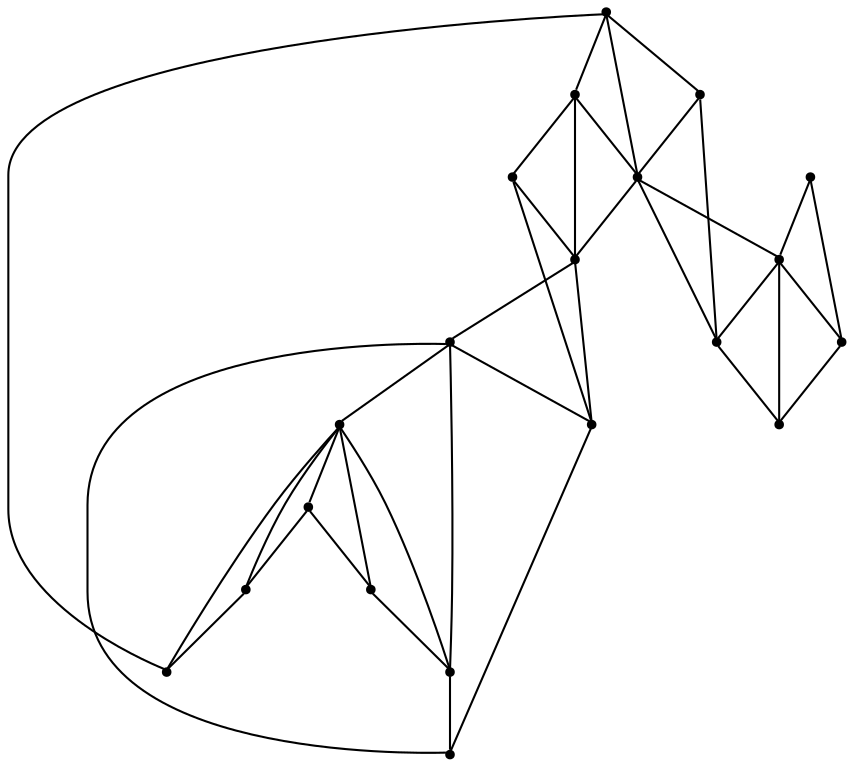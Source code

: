 graph {
  node [shape=point,comment="{\"directed\":false,\"doi\":\"10.1007/978-3-031-49275-4_14\",\"figure\":\"3 (3)\"}"]

  v0 [pos="1265.557895760976,1077.1509904232798"]
  v1 [pos="1106.051246273948,1061.1986324076504"]
  v2 [pos="1249.6074406540515,1156.9003173243052"]
  v3 [pos="1201.7539769154941,1172.852548164658"]
  v4 [pos="1058.200898367858,1268.5542330813128"]
  v5 [pos="1217.7054812313106,1093.0991516547765"]
  v6 [pos="1185.8045710174617,1109.051509670406"]
  v7 [pos="1010.3474346293007,1252.6018750656833"]
  v8 [pos="1122.0026234129289,1156.9003173243052"]
  v9 [pos="1185.8045710174617,1077.1509904232798"]
  v10 [pos="1153.9035336267777,1093.0991516547765"]
  v11 [pos="1058.200898367858,1188.8008365714313"]
  v12 [pos="1169.8561507399038,1140.952028917532"]
  v13 [pos="1122.0026234129289,1188.8008365714313"]
  v14 [pos="1137.9511072789048,1045.250471176154"]
  v15 [pos="1074.1492868512073,1204.753067411784"]
  v16 [pos="1106.050197065056,1029.2981131605243"]
  v17 [pos="1074.149286851207,1045.250471176154"]
  v18 [pos="962.4981041378938,1268.5542330813128"]
  v19 [pos="1010.3474346293008,1300.4547523284386"]

  v18 -- v19 [id="-2",pos="962.4981041378938,1268.5542330813128 1010.3474346293008,1300.4547523284386 1010.3474346293008,1300.4547523284386 1010.3474346293008,1300.4547523284386"]
  v18 -- v1 [id="-8",pos="962.4981041378938,1268.5542330813128 1106.051246273948,1061.1986324076504 1106.051246273948,1061.1986324076504 1106.051246273948,1061.1986324076504"]
  v7 -- v4 [id="-12",pos="1010.3474346293007,1252.6018750656833 1058.200898367858,1268.5542330813128 1058.200898367858,1268.5542330813128 1058.200898367858,1268.5542330813128"]
  v7 -- v18 [id="-15",pos="1010.3474346293007,1252.6018750656833 962.4981041378938,1268.5542330813128 962.4981041378938,1268.5542330813128 962.4981041378938,1268.5542330813128"]
  v7 -- v19 [id="-18",pos="1010.3474346293007,1252.6018750656833 1010.3474346293008,1300.4547523284386 1010.3474346293008,1300.4547523284386 1010.3474346293008,1300.4547523284386"]
  v7 -- v1 [id="-19",pos="1010.3474346293007,1252.6018750656833 1106.051246273948,1061.1986324076504 1106.051246273948,1061.1986324076504 1106.051246273948,1061.1986324076504"]
  v17 -- v1 [id="-28",pos="1074.149286851207,1045.250471176154 1106.051246273948,1061.1986324076504 1106.051246273948,1061.1986324076504 1106.051246273948,1061.1986324076504"]
  v17 -- v18 [id="-29",pos="1074.149286851207,1045.250471176154 962.4981041378938,1268.5542330813128 962.4981041378938,1268.5542330813128 962.4981041378938,1268.5542330813128"]
  v1 -- v0 [id="-41",pos="1106.051246273948,1061.1986324076504 1265.557895760976,1077.1509904232798 1265.557895760976,1077.1509904232798 1265.557895760976,1077.1509904232798"]
  v16 -- v14 [id="-45",pos="1106.050197065056,1029.2981131605243 1137.9511072789048,1045.250471176154 1137.9511072789048,1045.250471176154 1137.9511072789048,1045.250471176154"]
  v16 -- v17 [id="-46",pos="1106.050197065056,1029.2981131605243 1074.149286851207,1045.250471176154 1074.149286851207,1045.250471176154 1074.149286851207,1045.250471176154"]
  v1 -- v16 [id="-57",pos="1106.051246273948,1061.1986324076504 1106.050197065056,1029.2981131605243 1106.050197065056,1029.2981131605243 1106.050197065056,1029.2981131605243"]
  v1 -- v14 [id="-71",pos="1106.051246273948,1061.1986324076504 1137.9511072789048,1045.250471176154 1137.9511072789048,1045.250471176154 1137.9511072789048,1045.250471176154"]
  v13 -- v15 [id="-73",pos="1122.0026234129289,1188.8008365714313 1074.1492868512073,1204.753067411784 1074.1492868512073,1204.753067411784 1074.1492868512073,1204.753067411784"]
  v8 -- v13 [id="-76",pos="1122.0026234129289,1156.9003173243052 1122.0026234129289,1188.8008365714313 1122.0026234129289,1188.8008365714313 1122.0026234129289,1188.8008365714313"]
  v8 -- v11 [id="-77",pos="1122.0026234129289,1156.9003173243052 1058.200898367858,1188.8008365714313 1058.200898367858,1188.8008365714313 1058.200898367858,1188.8008365714313"]
  v8 -- v15 [id="-78",pos="1122.0026234129289,1156.9003173243052 1074.1492868512073,1204.753067411784 1074.1492868512073,1204.753067411784 1074.1492868512073,1204.753067411784"]
  v10 -- v11 [id="-90",pos="1153.9035336267777,1093.0991516547765 1058.200898367858,1188.8008365714313 1058.200898367858,1188.8008365714313 1058.200898367858,1188.8008365714313"]
  v10 -- v6 [id="-91",pos="1153.9035336267777,1093.0991516547765 1185.8045710174617,1109.051509670406 1185.8045710174617,1109.051509670406 1185.8045710174617,1109.051509670406"]
  v12 -- v13 [id="-98",pos="1169.8561507399038,1140.952028917532 1122.0026234129289,1188.8008365714313 1122.0026234129289,1188.8008365714313 1122.0026234129289,1188.8008365714313"]
  v12 -- v8 [id="-100",pos="1169.8561507399038,1140.952028917532 1122.0026234129289,1156.9003173243052 1122.0026234129289,1156.9003173243052 1122.0026234129289,1156.9003173243052"]
  v9 -- v6 [id="-104",pos="1185.8045710174617,1077.1509904232798 1185.8045710174617,1109.051509670406 1185.8045710174617,1109.051509670406 1185.8045710174617,1109.051509670406"]
  v6 -- v8 [id="-105",pos="1185.8045710174617,1109.051509670406 1122.0026234129289,1156.9003173243052 1122.0026234129289,1156.9003173243052 1122.0026234129289,1156.9003173243052"]
  v6 -- v3 [id="-106",pos="1185.8045710174617,1109.051509670406 1201.7539769154941,1172.852548164658 1201.7539769154941,1172.852548164658 1201.7539769154941,1172.852548164658"]
  v9 -- v10 [id="-108",pos="1185.8045710174617,1077.1509904232798 1153.9035336267777,1093.0991516547765 1153.9035336267777,1093.0991516547765 1153.9035336267777,1093.0991516547765"]
  v9 -- v5 [id="-112",pos="1185.8045710174617,1077.1509904232798 1217.7054812313106,1093.0991516547765 1217.7054812313106,1093.0991516547765 1217.7054812313106,1093.0991516547765"]
  v3 -- v7 [id="-118",pos="1201.7539769154941,1172.852548164658 1010.3474346293007,1252.6018750656833 1010.3474346293007,1252.6018750656833 1010.3474346293007,1252.6018750656833"]
  v5 -- v6 [id="-123",pos="1217.7054812313106,1093.0991516547765 1185.8045710174617,1109.051509670406 1185.8045710174617,1109.051509670406 1185.8045710174617,1109.051509670406"]
  v5 -- v2 [id="-124",pos="1217.7054812313106,1093.0991516547765 1249.6074406540515,1156.9003173243052 1249.6074406540515,1156.9003173243052 1249.6074406540515,1156.9003173243052"]
  v5 -- v3 [id="-125",pos="1217.7054812313106,1093.0991516547765 1201.7539769154941,1172.852548164658 1201.7539769154941,1172.852548164658 1201.7539769154941,1172.852548164658"]
  v3 -- v4 [id="-127",pos="1201.7539769154941,1172.852548164658 1058.200898367858,1268.5542330813128 1058.200898367858,1268.5542330813128 1058.200898367858,1268.5542330813128"]
  v14 -- v0 [id="-129",pos="1137.9511072789048,1045.250471176154 1265.557895760976,1077.1509904232798 1265.557895760976,1077.1509904232798 1265.557895760976,1077.1509904232798"]
  v2 -- v4 [id="-134",pos="1249.6074406540515,1156.9003173243052 1058.200898367858,1268.5542330813128 1058.200898367858,1268.5542330813128 1058.200898367858,1268.5542330813128"]
  v2 -- v3 [id="-136",pos="1249.6074406540515,1156.9003173243052 1201.7539769154941,1172.852548164658 1201.7539769154941,1172.852548164658 1201.7539769154941,1172.852548164658"]
  v11 -- v15 [id="-139",pos="1058.200898367858,1188.8008365714313 1074.1492868512073,1204.753067411784 1074.1492868512073,1204.753067411784 1074.1492868512073,1204.753067411784"]
  v4 -- v19 [id="-143",pos="1058.200898367858,1268.5542330813128 1010.3474346293008,1300.4547523284386 1010.3474346293008,1300.4547523284386 1010.3474346293008,1300.4547523284386"]
  v6 -- v11 [id="-144",pos="1185.8045710174617,1109.051509670406 1058.200898367858,1188.8008365714313 1058.200898367858,1188.8008365714313 1058.200898367858,1188.8008365714313"]
  v9 -- v0 [id="-40",pos="1185.8045710174617,1077.1509904232798 1265.557895760976,1077.1509904232798 1265.557895760976,1077.1509904232798 1265.557895760976,1077.1509904232798"]
}